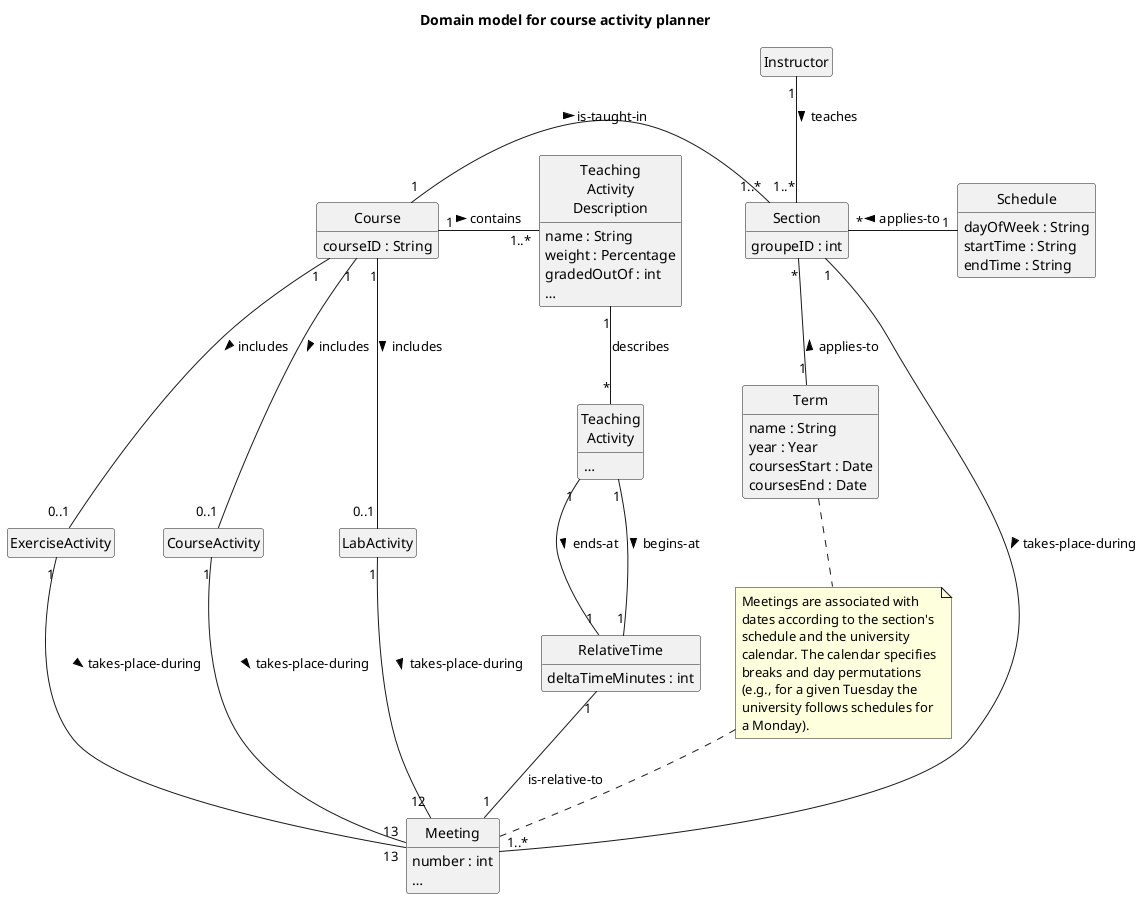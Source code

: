 @startuml
title Domain model for course activity planner
skinparam style strictuml
hide methods
hide empty members
class Instructor
class Term {
name : String
year : Year
coursesStart : Date
coursesEnd : Date
}
class Schedule {
dayOfWeek : String
startTime : String
endTime : String
}

class "Teaching\nActivity\nDescription" as TAD {
  name : String
  weight : Percentage
  gradedOutOf : int
  …
}
class "Teaching\nActivity" as TA {
  …
}
class Course {
  courseID : String
}
class Section {
  groupeID : int
}

class Meeting {
  number : int
  …
}

class RelativeTime {
  deltaTimeMinutes : int
}

note as n1
Meetings are associated with
dates according to the section's
schedule and the university
calendar. The calendar specifies
breaks and day permutations 
(e.g., for a given Tuesday the
university follows schedules for
a Monday).
end note

n1 .up. Term
n1 .. Meeting
Course "1" -- "0..1" CourseActivity : includes >
Course "1" -- "0..1" LabActivity : includes >
Course "1" -- "0..1" ExerciseActivity : includes >

CourseActivity "1" -- "13" Meeting : takes-place-during >
LabActivity "1" -- "12" Meeting : takes-place-during >
ExerciseActivity "1" -- "13" Meeting : takes-place-during >

TAD "1" -- "*" TA : describes
TA "1" -- "1" RelativeTime : begins-at >
TA "1" -- "1" RelativeTime : ends-at >

RelativeTime "1" -- "1" Meeting : is-relative-to

Course "1" - "1..*" Section : is-taught-in >
Instructor "1" -- "1..*" Section : teaches >
Course "1" - "1..*" TAD : contains >
Section "1" -- "1..*" Meeting : takes-place-during >
Schedule "1" -left- "*" Section : applies-to >
Section "*" -down- "1" Term : applies-to <

'Instructor <|-- Professor
'Instructor <|-- Lecturer
'Instructor <|-- TeachingAssistant
@enduml
